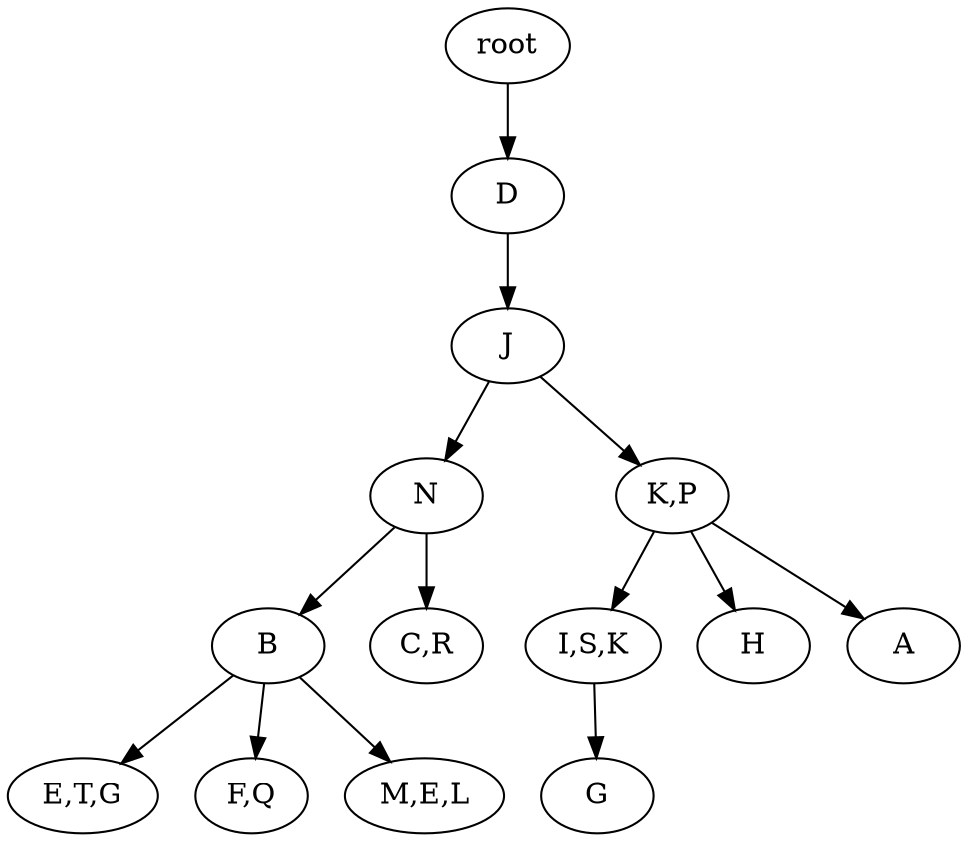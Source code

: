 strict digraph G {
	graph [name=G];
	0	 [label=root];
	1	 [label=D];
	0 -> 1;
	2	 [label=J];
	1 -> 2;
	3	 [label=N];
	2 -> 3;
	4	 [label="K,P"];
	2 -> 4;
	5	 [label=B];
	3 -> 5;
	13	 [label="C,R"];
	3 -> 13;
	7	 [label="I,S,K"];
	4 -> 7;
	8	 [label=H];
	4 -> 8;
	9	 [label=A];
	4 -> 9;
	10	 [label="E,T,G"];
	5 -> 10;
	11	 [label="F,Q"];
	5 -> 11;
	12	 [label="M,E,L"];
	5 -> 12;
	14	 [label=G];
	7 -> 14;
}
